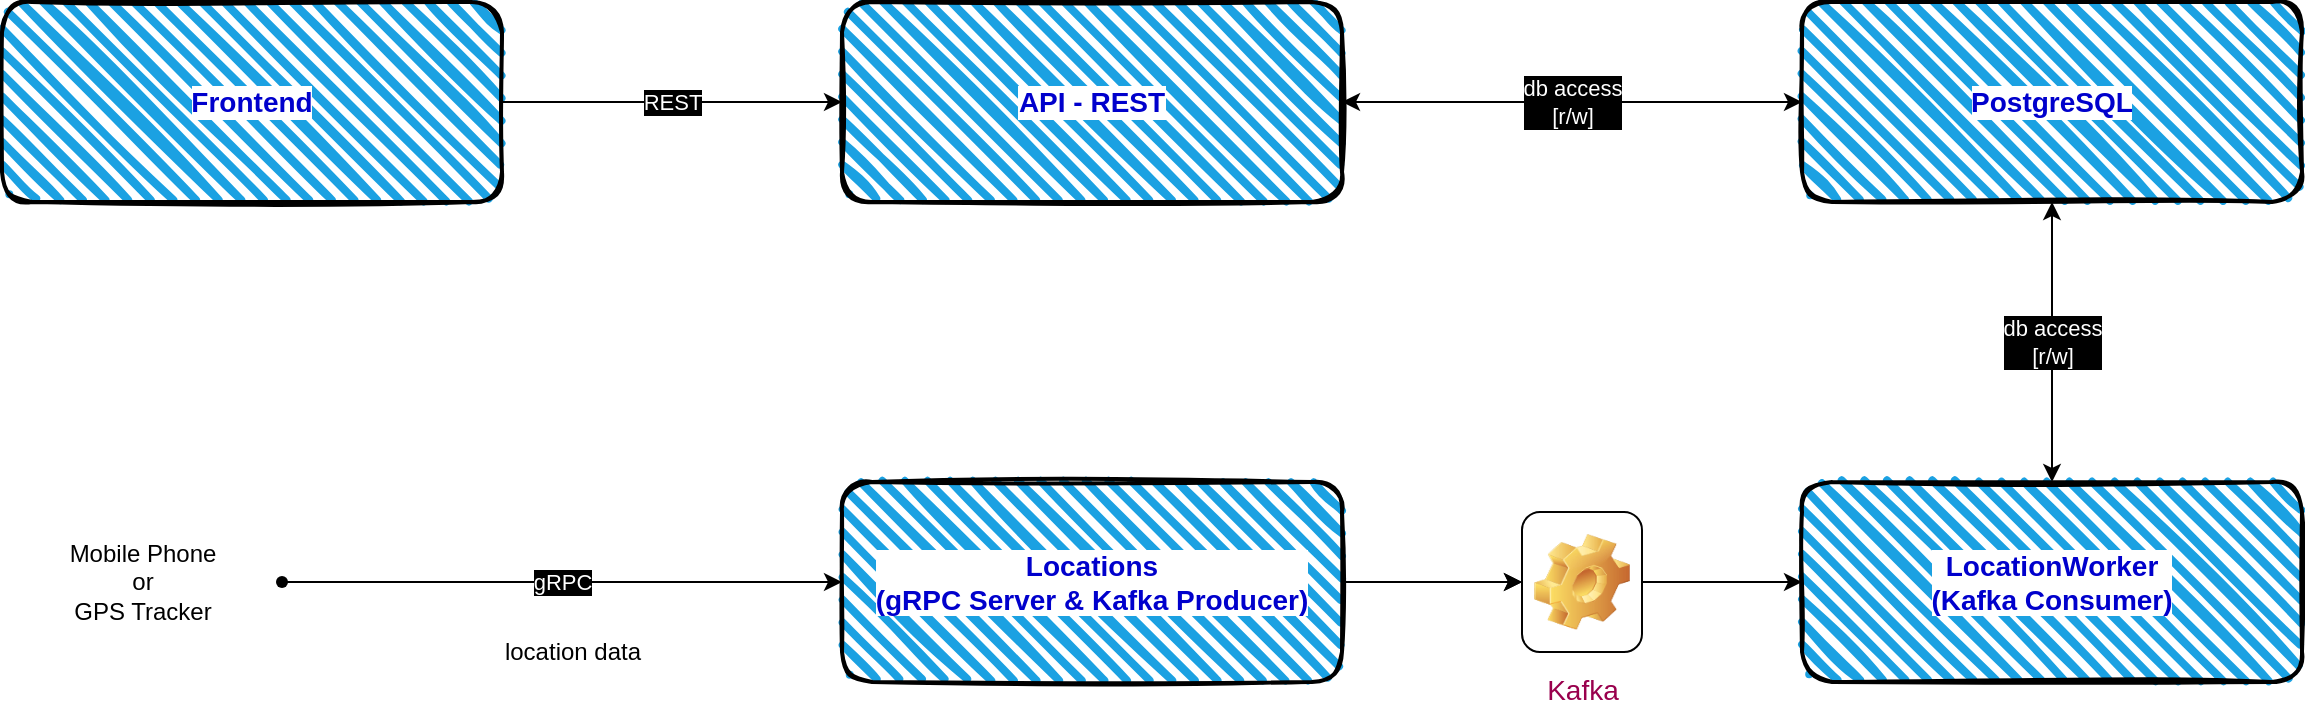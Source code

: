 <mxfile version="20.3.0" type="device"><diagram id="wr1BTcGR26MNWUwq4tHu" name="Seite-1"><mxGraphModel dx="2500" dy="908" grid="1" gridSize="10" guides="1" tooltips="1" connect="1" arrows="1" fold="1" page="1" pageScale="1" pageWidth="827" pageHeight="1169" math="0" shadow="0"><root><mxCell id="0"/><mxCell id="1" parent="0"/><mxCell id="hj4KaX-zUN0EsTWPJ4yc-2" value="PostgreSQL" style="rounded=1;whiteSpace=wrap;html=1;strokeWidth=2;fillWeight=4;hachureGap=8;hachureAngle=45;fillColor=#1ba1e2;sketch=1;fontSize=14;fontColor=#0000CC;verticalAlign=middle;align=center;fontStyle=1;labelBackgroundColor=#FFFFFF;" parent="1" vertex="1"><mxGeometry x="790" y="280" width="250" height="100" as="geometry"/></mxCell><mxCell id="hj4KaX-zUN0EsTWPJ4yc-71" value="db access&lt;br&gt;[r/w]" style="edgeStyle=orthogonalEdgeStyle;rounded=0;orthogonalLoop=1;jettySize=auto;html=1;exitX=1;exitY=0.5;exitDx=0;exitDy=0;labelBackgroundColor=#000000;fontColor=#FFFFFF;startArrow=classic;startFill=1;" parent="1" source="hj4KaX-zUN0EsTWPJ4yc-3" target="hj4KaX-zUN0EsTWPJ4yc-2" edge="1"><mxGeometry relative="1" as="geometry"/></mxCell><mxCell id="hj4KaX-zUN0EsTWPJ4yc-3" value="API - REST" style="rounded=1;whiteSpace=wrap;html=1;strokeWidth=2;fillWeight=4;hachureGap=8;hachureAngle=45;fillColor=#1ba1e2;sketch=1;fontSize=14;fontColor=#0000CC;verticalAlign=middle;align=center;fontStyle=1;labelBackgroundColor=#FFFFFF;" parent="1" vertex="1"><mxGeometry x="310" y="280" width="250" height="100" as="geometry"/></mxCell><mxCell id="hj4KaX-zUN0EsTWPJ4yc-69" value="" style="edgeStyle=orthogonalEdgeStyle;rounded=0;orthogonalLoop=1;jettySize=auto;html=1;" parent="1" source="hj4KaX-zUN0EsTWPJ4yc-4" target="hj4KaX-zUN0EsTWPJ4yc-40" edge="1"><mxGeometry relative="1" as="geometry"/></mxCell><mxCell id="hj4KaX-zUN0EsTWPJ4yc-70" value="" style="edgeStyle=orthogonalEdgeStyle;rounded=0;orthogonalLoop=1;jettySize=auto;html=1;" parent="1" source="hj4KaX-zUN0EsTWPJ4yc-4" target="hj4KaX-zUN0EsTWPJ4yc-40" edge="1"><mxGeometry relative="1" as="geometry"/></mxCell><mxCell id="hj4KaX-zUN0EsTWPJ4yc-4" value="&lt;span style=&quot;font-size: 14px;&quot;&gt;&lt;span style=&quot;font-size: 14px;&quot;&gt;Locations&lt;br&gt;(gRPC Server &amp;amp; Kafka Producer)&lt;br style=&quot;font-size: 14px;&quot;&gt;&lt;/span&gt;&lt;/span&gt;" style="rounded=1;whiteSpace=wrap;html=1;strokeWidth=2;fillWeight=4;hachureGap=8;hachureAngle=45;fillColor=#1ba1e2;sketch=1;fontSize=14;fontColor=#0000CC;align=center;verticalAlign=middle;fontStyle=1;labelBackgroundColor=#FFFFFF;" parent="1" vertex="1"><mxGeometry x="310" y="520" width="250" height="100" as="geometry"/></mxCell><mxCell id="hj4KaX-zUN0EsTWPJ4yc-6" value="Frontend" style="rounded=1;whiteSpace=wrap;html=1;strokeWidth=2;fillWeight=4;hachureGap=8;hachureAngle=45;fillColor=#1ba1e2;sketch=1;fontSize=14;verticalAlign=middle;align=center;fontStyle=1;fontColor=#0000CC;labelBackgroundColor=#FFFFFF;" parent="1" vertex="1"><mxGeometry x="-110" y="280" width="250" height="100" as="geometry"/></mxCell><mxCell id="hj4KaX-zUN0EsTWPJ4yc-8" value="REST" style="edgeStyle=orthogonalEdgeStyle;rounded=0;orthogonalLoop=1;jettySize=auto;html=1;fontColor=#FFFFFF;labelBackgroundColor=#000000;entryX=0;entryY=0.5;entryDx=0;entryDy=0;exitX=1;exitY=0.5;exitDx=0;exitDy=0;" parent="1" source="hj4KaX-zUN0EsTWPJ4yc-6" target="hj4KaX-zUN0EsTWPJ4yc-3" edge="1"><mxGeometry relative="1" as="geometry"><mxPoint x="310" y="360" as="targetPoint"/></mxGeometry></mxCell><mxCell id="hj4KaX-zUN0EsTWPJ4yc-35" value="gRPC" style="edgeStyle=orthogonalEdgeStyle;rounded=0;orthogonalLoop=1;jettySize=auto;html=1;fontColor=#FFFFFF;startArrow=none;startFill=0;labelBackgroundColor=#000000;entryX=0;entryY=0.5;entryDx=0;entryDy=0;exitDx=0;exitDy=0;" parent="1" source="hj4KaX-zUN0EsTWPJ4yc-73" target="hj4KaX-zUN0EsTWPJ4yc-4" edge="1"><mxGeometry relative="1" as="geometry"><mxPoint x="15" y="490.0" as="sourcePoint"/><mxPoint x="240" y="600" as="targetPoint"/></mxGeometry></mxCell><mxCell id="hj4KaX-zUN0EsTWPJ4yc-38" value="db access&lt;br&gt;[r/w]" style="edgeStyle=orthogonalEdgeStyle;rounded=0;orthogonalLoop=1;jettySize=auto;html=1;exitX=0.5;exitY=0;exitDx=0;exitDy=0;entryX=0.5;entryY=1;entryDx=0;entryDy=0;fontSize=11;fontColor=#FFFFFF;labelBackgroundColor=#000000;startArrow=classic;startFill=1;" parent="1" source="hj4KaX-zUN0EsTWPJ4yc-41" target="hj4KaX-zUN0EsTWPJ4yc-2" edge="1"><mxGeometry relative="1" as="geometry"><mxPoint x="1100" y="455" as="targetPoint"/></mxGeometry></mxCell><mxCell id="hj4KaX-zUN0EsTWPJ4yc-39" value="" style="edgeStyle=orthogonalEdgeStyle;rounded=0;orthogonalLoop=1;jettySize=auto;html=1;labelBackgroundColor=#000000;fontSize=11;fontColor=#FFFFFF;" parent="1" source="hj4KaX-zUN0EsTWPJ4yc-40" target="hj4KaX-zUN0EsTWPJ4yc-41" edge="1"><mxGeometry relative="1" as="geometry"/></mxCell><mxCell id="hj4KaX-zUN0EsTWPJ4yc-40" value="Kafka" style="icon;html=1;image=img/clipart/Gear_128x128.png;fontSize=14;fontColor=#99004D;" parent="1" vertex="1"><mxGeometry x="650" y="535" width="60" height="70" as="geometry"/></mxCell><mxCell id="hj4KaX-zUN0EsTWPJ4yc-41" value="LocationWorker&lt;br&gt;(Kafka Consumer)" style="rounded=1;whiteSpace=wrap;html=1;strokeWidth=2;fillWeight=4;hachureGap=8;hachureAngle=45;fillColor=#1ba1e2;sketch=1;fontSize=14;fontColor=#0000CC;fontStyle=1;verticalAlign=middle;align=center;labelBackgroundColor=#FFFFFF;" parent="1" vertex="1"><mxGeometry x="790" y="520" width="250" height="100" as="geometry"/></mxCell><mxCell id="hj4KaX-zUN0EsTWPJ4yc-73" value="" style="shape=waypoint;sketch=0;size=6;pointerEvents=1;points=[];fillColor=none;resizable=0;rotatable=0;perimeter=centerPerimeter;snapToPoint=1;fontColor=#FFFFFF;" parent="1" vertex="1"><mxGeometry x="10" y="550" width="40" height="40" as="geometry"/></mxCell><mxCell id="hj4KaX-zUN0EsTWPJ4yc-76" value="Mobile Phone&lt;br&gt;or&lt;br&gt;GPS Tracker" style="text;html=1;align=center;verticalAlign=middle;resizable=0;points=[];autosize=1;strokeColor=none;fillColor=none;fontColor=#000000;" parent="1" vertex="1"><mxGeometry x="-90" y="540" width="100" height="60" as="geometry"/></mxCell><mxCell id="hj4KaX-zUN0EsTWPJ4yc-77" value="location data" style="text;html=1;align=center;verticalAlign=middle;resizable=0;points=[];autosize=1;strokeColor=none;fillColor=none;fontColor=#000000;" parent="1" vertex="1"><mxGeometry x="130" y="590" width="90" height="30" as="geometry"/></mxCell></root></mxGraphModel></diagram></mxfile>